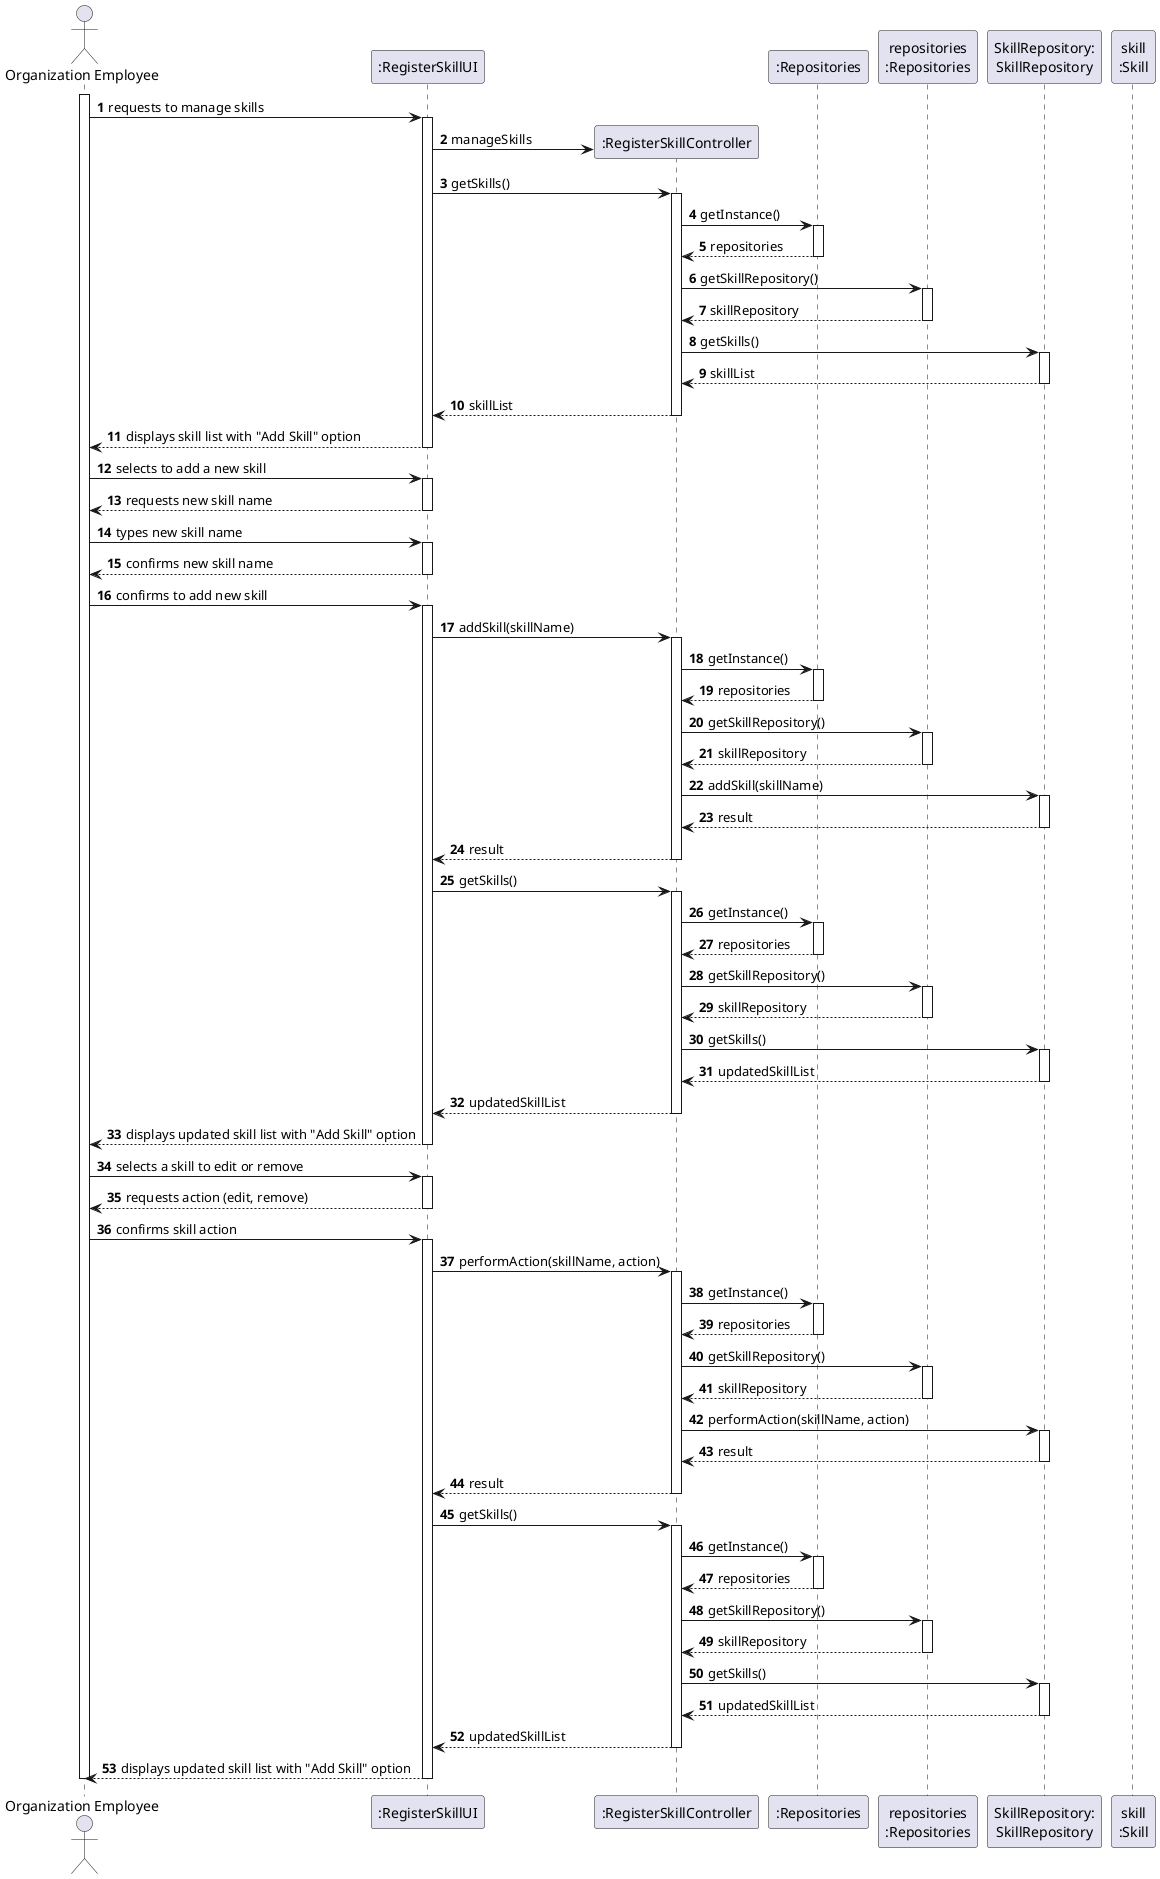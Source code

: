@startuml

'skinparam monochrome true
skinparam packageStyle rectangle
skinparam shadowing false

autonumber

'hide footbox
actor "Organization Employee" as ADM
participant ":RegisterSkillUI" as UI
participant ":RegisterSkillController" as CTRL
participant ":Repositories" as RepositorySingleton
participant "repositories\n:Repositories" as PLAT
participant "SkillRepository:\nSkillRepository" as SkillRepository
participant "skill\n:Skill" as SKILL

activate ADM

    ADM -> UI : requests to manage skills

    activate UI

        UI -> CTRL** : manageSkills

        UI -> CTRL : getSkills()
        activate CTRL

            CTRL -> RepositorySingleton : getInstance()
            activate RepositorySingleton

                RepositorySingleton --> CTRL: repositories
            deactivate RepositorySingleton

            CTRL -> PLAT : getSkillRepository()
            activate PLAT

                PLAT --> CTRL : skillRepository
            deactivate PLAT

            CTRL -> SkillRepository : getSkills()
            activate SkillRepository

                SkillRepository --> CTRL : skillList
            deactivate SkillRepository

            CTRL --> UI : skillList
        deactivate CTRL

        UI --> ADM : displays skill list with "Add Skill" option
    deactivate UI

    ADM -> UI : selects to add a new skill
    activate UI

        UI --> ADM : requests new skill name
    deactivate UI

    ADM -> UI : types new skill name
    activate UI

        UI --> ADM : confirms new skill name
    deactivate UI

    ADM -> UI : confirms to add new skill
    activate UI

        UI -> CTRL : addSkill(skillName)
        activate CTRL

            CTRL -> RepositorySingleton : getInstance()
            activate RepositorySingleton

                RepositorySingleton --> CTRL: repositories
            deactivate RepositorySingleton

            CTRL -> PLAT : getSkillRepository()
            activate PLAT

                PLAT --> CTRL : skillRepository
            deactivate PLAT

            CTRL -> SkillRepository : addSkill(skillName)
            activate SkillRepository

                SkillRepository --> CTRL : result
            deactivate SkillRepository

            CTRL --> UI : result
        deactivate CTRL

        UI -> CTRL : getSkills()
        activate CTRL

            CTRL -> RepositorySingleton : getInstance()
            activate RepositorySingleton

                RepositorySingleton --> CTRL: repositories
            deactivate RepositorySingleton

            CTRL -> PLAT : getSkillRepository()
            activate PLAT

                PLAT --> CTRL : skillRepository
            deactivate PLAT

            CTRL -> SkillRepository : getSkills()
            activate SkillRepository

                SkillRepository --> CTRL : updatedSkillList
            deactivate SkillRepository

            CTRL --> UI : updatedSkillList
        deactivate CTRL

        UI --> ADM : displays updated skill list with "Add Skill" option
    deactivate UI

    ADM -> UI : selects a skill to edit or remove
    activate UI

        UI --> ADM : requests action (edit, remove)
    deactivate UI

    ADM -> UI : confirms skill action
    activate UI

        UI -> CTRL : performAction(skillName, action)
        activate CTRL

            CTRL -> RepositorySingleton : getInstance()
            activate RepositorySingleton

                RepositorySingleton --> CTRL: repositories
            deactivate RepositorySingleton

            CTRL -> PLAT : getSkillRepository()
            activate PLAT

                PLAT --> CTRL : skillRepository
            deactivate PLAT

            CTRL -> SkillRepository : performAction(skillName, action)
            activate SkillRepository

                SkillRepository --> CTRL : result
            deactivate SkillRepository

            CTRL --> UI : result
        deactivate CTRL

        UI -> CTRL : getSkills()
        activate CTRL

            CTRL -> RepositorySingleton : getInstance()
            activate RepositorySingleton

                RepositorySingleton --> CTRL: repositories
            deactivate RepositorySingleton

            CTRL -> PLAT : getSkillRepository()
            activate PLAT

                PLAT --> CTRL : skillRepository
            deactivate PLAT

            CTRL -> SkillRepository : getSkills()
            activate SkillRepository

                SkillRepository --> CTRL : updatedSkillList
            deactivate SkillRepository

            CTRL --> UI : updatedSkillList
        deactivate CTRL

        UI --> ADM : displays updated skill list with "Add Skill" option
    deactivate UI

deactivate ADM

@enduml
